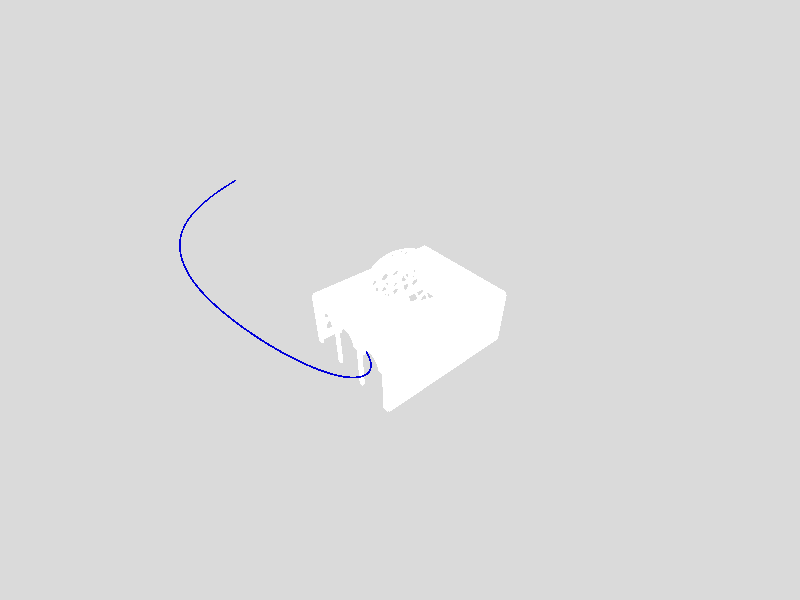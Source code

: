 #include "colors.inc"
//#include "TreeMesh.pov"
#include "rad_def.inc"

background {color White}

 global_settings {
    radiosity {
      pretrace_start 0.04
      pretrace_end   0.01
      count 400 // 4000

      nearest_count 10
      error_bound 0.5 // 0.1
      recursion_limit 3

      low_error_factor 0.5
      gray_threshold 0.0
      minimum_reuse 0.015
      brightness 0.3
      //always_sample off

      adc_bailout 0.01/2
    }
  }

//#declare posX = function(u) { 15 * cos(u*2*pi) }
//#declare posY = function(u) { 15 * sin(u*2*pi) }
//#declare posZ = function(u) { 15 * cos(u*pi) }

#declare pos = function {
  spline {
    natural_spline
    -0.1 <1,10,10>
    0.0 <0,10,10>
    0.2 <-10,10,7>
    0.4 <-10,0,4>
    0.9 <-4,-4,2>
    1.0 <-4,-2,2>
    1.1 <-4,-2,2>
  }
}

camera {
  location <-14,-20,20>
  //location <-4,-2,2>
  //location pos(clock)
  sky <0,0,1>
  right -x * image_width/image_height
  look_at <0,-3,3>
  angle 90
}

#declare Finish = finish {ambient 0 diffuse 0.75 }


sphere_sweep {
  b_spline
  11
  #for (i,0,1,0.1)
    pos(i) 0.05
  #end
  texture {
    pigment {color rgb <0,0,0.7> }
    finish { ambient 0 diffuse 0.9 phong 0.5}
  }
}


light_source { <-100,150,150> color White }

plane { z 0
  texture {
    pigment {color rgb <.7,.7,.7> }
    finish { Finish }
  }
}

#declare Arch =
union {
  box { <-1.1,-0.2,0> <1.1,0.2,3> }
  cylinder { <0,-0.2,3> <0,0.2,3> 0.75}
}

difference {
  box { <-5,-0.1,0>, <5,0.1,4> }
  #for (i, -4, 4, 1)
    #for (j, 1, 3, 1)
      sphere { <i,0,j> 0.4}
    #end
  #end
  texture {
    pigment {color White}
    finish { Finish }
  }
}

difference {
  box { <-4, -0.1,0> <4,0.1,4> }
  #for (i,-2.5,2.5,2.5)
  object {
    Arch
    translate <i,0,0>
  }
  #end
  texture {
    pigment {color White}
    finish { Finish }
  }
  rotate <0,0,90>
  translate <-5,-4,0>
}

box { <-5,-0.1,0> <5,0.1,4>
  texture {
    pigment {color White}
    finish { Finish }
  }
  translate <0,-8,0>
}

box { <-4,-0.1,0> <4,0.1,4>
  texture {
    pigment {color White}
    finish { Finish }
  }
  rotate <0,0,90>
  translate <5,-4,0>
}

difference {
  box { <-5,-4,0> <5,4,0.2>
    translate <0,-4,4>
  }
  sphere { <0,-4,4> 3 }
  texture {
    pigment {color White}
    finish { Finish }
  }
}

difference {
  sphere { <0,0,0> 3.1 }
  sphere { <0,0,0> 3 }
  box { <-3.5,-3.5,-3.5> <3.5,3.5,0> }
  intersection {
    sphere { <0,0,3> 3 }
    union {
      #for (i,-6,6,1)
        #for (j -6,6,1)
          box { <-0.2,-0.2,-4> <0.2,0.2,4>
            translate <i/2.0,j/2.0,0>
          }
        #end
      #end
    }
  }
  texture {
    pigment {color White}
    finish { Finish }
  }
  translate <0,-4,4>
}
